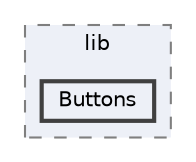 digraph "C:/Users/HP/Documents/GitHub/Minero-Game/Classes/lib/Buttons"
{
 // LATEX_PDF_SIZE
  bgcolor="transparent";
  edge [fontname=Helvetica,fontsize=10,labelfontname=Helvetica,labelfontsize=10];
  node [fontname=Helvetica,fontsize=10,shape=box,height=0.2,width=0.4];
  compound=true
  subgraph clusterdir_fc240e2943637a3e32c255d98eb86c40 {
    graph [ bgcolor="#edf0f7", pencolor="grey50", label="lib", fontname=Helvetica,fontsize=10 style="filled,dashed", URL="dir_fc240e2943637a3e32c255d98eb86c40.html",tooltip=""]
  dir_7ef4f32f6b9ed102e12409bf8f9c4462 [label="Buttons", fillcolor="#edf0f7", color="grey25", style="filled,bold", URL="dir_7ef4f32f6b9ed102e12409bf8f9c4462.html",tooltip=""];
  }
}
